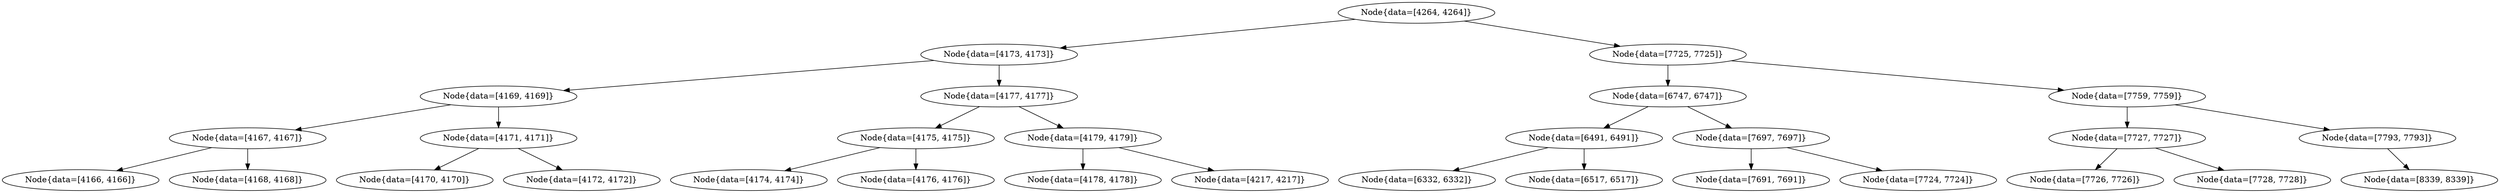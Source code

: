 digraph G{
2081265449 [label="Node{data=[4264, 4264]}"]
2081265449 -> 1698965854
1698965854 [label="Node{data=[4173, 4173]}"]
1698965854 -> 1417741497
1417741497 [label="Node{data=[4169, 4169]}"]
1417741497 -> 1250378446
1250378446 [label="Node{data=[4167, 4167]}"]
1250378446 -> 1512251496
1512251496 [label="Node{data=[4166, 4166]}"]
1250378446 -> 510262443
510262443 [label="Node{data=[4168, 4168]}"]
1417741497 -> 1108449043
1108449043 [label="Node{data=[4171, 4171]}"]
1108449043 -> 854600877
854600877 [label="Node{data=[4170, 4170]}"]
1108449043 -> 1905490683
1905490683 [label="Node{data=[4172, 4172]}"]
1698965854 -> 542002374
542002374 [label="Node{data=[4177, 4177]}"]
542002374 -> 1856634579
1856634579 [label="Node{data=[4175, 4175]}"]
1856634579 -> 1561277167
1561277167 [label="Node{data=[4174, 4174]}"]
1856634579 -> 924962583
924962583 [label="Node{data=[4176, 4176]}"]
542002374 -> 1708887369
1708887369 [label="Node{data=[4179, 4179]}"]
1708887369 -> 1143322695
1143322695 [label="Node{data=[4178, 4178]}"]
1708887369 -> 1612280422
1612280422 [label="Node{data=[4217, 4217]}"]
2081265449 -> 1509511173
1509511173 [label="Node{data=[7725, 7725]}"]
1509511173 -> 1626423222
1626423222 [label="Node{data=[6747, 6747]}"]
1626423222 -> 167728239
167728239 [label="Node{data=[6491, 6491]}"]
167728239 -> 585010548
585010548 [label="Node{data=[6332, 6332]}"]
167728239 -> 833914962
833914962 [label="Node{data=[6517, 6517]}"]
1626423222 -> 1481706845
1481706845 [label="Node{data=[7697, 7697]}"]
1481706845 -> 729703956
729703956 [label="Node{data=[7691, 7691]}"]
1481706845 -> 2099112738
2099112738 [label="Node{data=[7724, 7724]}"]
1509511173 -> 1753090763
1753090763 [label="Node{data=[7759, 7759]}"]
1753090763 -> 940951932
940951932 [label="Node{data=[7727, 7727]}"]
940951932 -> 1610831532
1610831532 [label="Node{data=[7726, 7726]}"]
940951932 -> 1926624629
1926624629 [label="Node{data=[7728, 7728]}"]
1753090763 -> 1793425846
1793425846 [label="Node{data=[7793, 7793]}"]
1793425846 -> 2091776959
2091776959 [label="Node{data=[8339, 8339]}"]
}